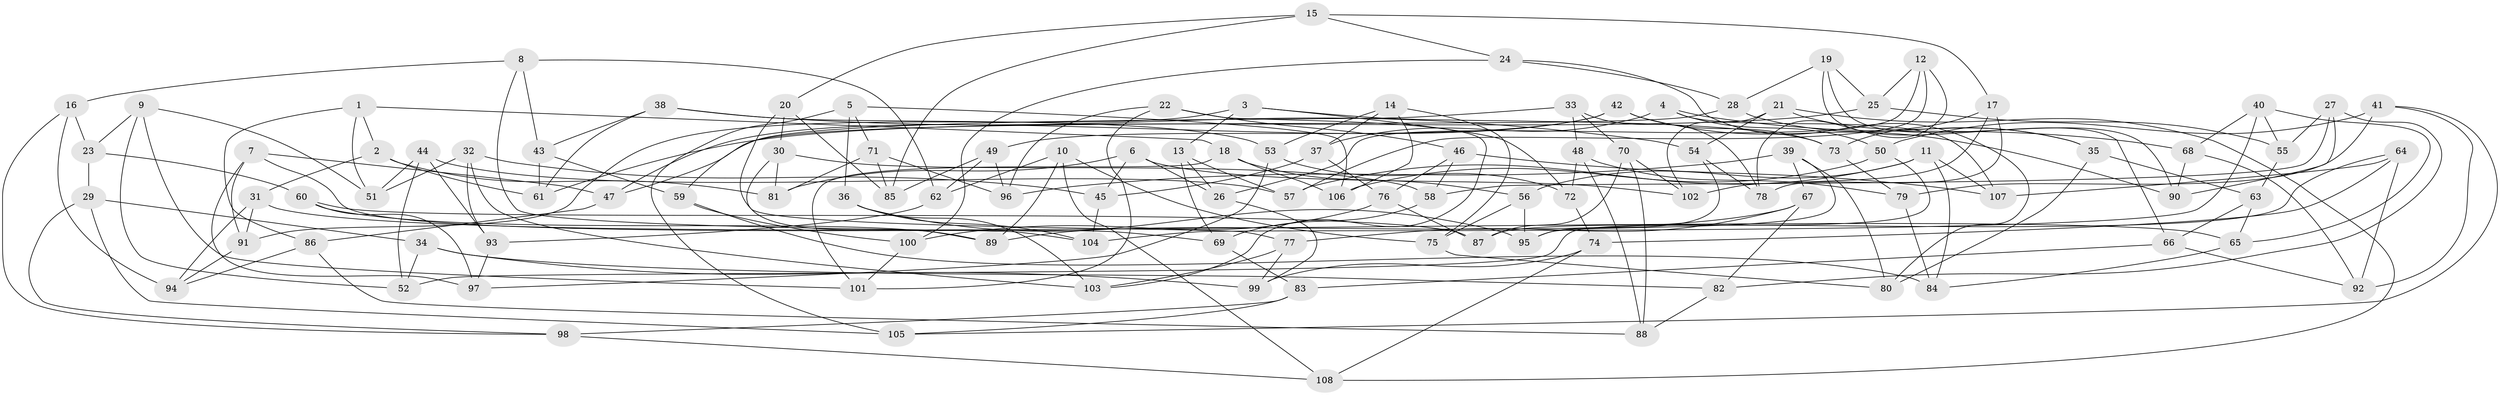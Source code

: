 // Generated by graph-tools (version 1.1) at 2025/58/03/09/25 04:58:41]
// undirected, 108 vertices, 216 edges
graph export_dot {
graph [start="1"]
  node [color=gray90,style=filled];
  1;
  2;
  3;
  4;
  5;
  6;
  7;
  8;
  9;
  10;
  11;
  12;
  13;
  14;
  15;
  16;
  17;
  18;
  19;
  20;
  21;
  22;
  23;
  24;
  25;
  26;
  27;
  28;
  29;
  30;
  31;
  32;
  33;
  34;
  35;
  36;
  37;
  38;
  39;
  40;
  41;
  42;
  43;
  44;
  45;
  46;
  47;
  48;
  49;
  50;
  51;
  52;
  53;
  54;
  55;
  56;
  57;
  58;
  59;
  60;
  61;
  62;
  63;
  64;
  65;
  66;
  67;
  68;
  69;
  70;
  71;
  72;
  73;
  74;
  75;
  76;
  77;
  78;
  79;
  80;
  81;
  82;
  83;
  84;
  85;
  86;
  87;
  88;
  89;
  90;
  91;
  92;
  93;
  94;
  95;
  96;
  97;
  98;
  99;
  100;
  101;
  102;
  103;
  104;
  105;
  106;
  107;
  108;
  1 -- 51;
  1 -- 86;
  1 -- 2;
  1 -- 18;
  2 -- 31;
  2 -- 61;
  2 -- 81;
  3 -- 13;
  3 -- 91;
  3 -- 72;
  3 -- 73;
  4 -- 37;
  4 -- 50;
  4 -- 107;
  4 -- 68;
  5 -- 36;
  5 -- 106;
  5 -- 105;
  5 -- 71;
  6 -- 81;
  6 -- 26;
  6 -- 45;
  6 -- 102;
  7 -- 69;
  7 -- 47;
  7 -- 91;
  7 -- 97;
  8 -- 62;
  8 -- 16;
  8 -- 43;
  8 -- 104;
  9 -- 101;
  9 -- 23;
  9 -- 51;
  9 -- 52;
  10 -- 75;
  10 -- 62;
  10 -- 108;
  10 -- 89;
  11 -- 56;
  11 -- 57;
  11 -- 107;
  11 -- 84;
  12 -- 26;
  12 -- 57;
  12 -- 78;
  12 -- 25;
  13 -- 57;
  13 -- 69;
  13 -- 26;
  14 -- 37;
  14 -- 75;
  14 -- 53;
  14 -- 106;
  15 -- 24;
  15 -- 20;
  15 -- 17;
  15 -- 85;
  16 -- 23;
  16 -- 94;
  16 -- 98;
  17 -- 73;
  17 -- 102;
  17 -- 78;
  18 -- 101;
  18 -- 56;
  18 -- 106;
  19 -- 25;
  19 -- 90;
  19 -- 28;
  19 -- 66;
  20 -- 77;
  20 -- 85;
  20 -- 30;
  21 -- 108;
  21 -- 54;
  21 -- 35;
  21 -- 102;
  22 -- 103;
  22 -- 46;
  22 -- 101;
  22 -- 96;
  23 -- 29;
  23 -- 60;
  24 -- 80;
  24 -- 28;
  24 -- 100;
  25 -- 55;
  25 -- 61;
  26 -- 99;
  27 -- 82;
  27 -- 55;
  27 -- 58;
  27 -- 90;
  28 -- 47;
  28 -- 35;
  29 -- 98;
  29 -- 105;
  29 -- 34;
  30 -- 81;
  30 -- 89;
  30 -- 58;
  31 -- 91;
  31 -- 94;
  31 -- 65;
  32 -- 51;
  32 -- 93;
  32 -- 103;
  32 -- 45;
  33 -- 59;
  33 -- 70;
  33 -- 78;
  33 -- 48;
  34 -- 52;
  34 -- 82;
  34 -- 99;
  35 -- 80;
  35 -- 63;
  36 -- 103;
  36 -- 104;
  36 -- 95;
  37 -- 76;
  37 -- 45;
  38 -- 43;
  38 -- 54;
  38 -- 61;
  38 -- 53;
  39 -- 80;
  39 -- 67;
  39 -- 96;
  39 -- 95;
  40 -- 55;
  40 -- 65;
  40 -- 68;
  40 -- 104;
  41 -- 92;
  41 -- 105;
  41 -- 50;
  41 -- 79;
  42 -- 49;
  42 -- 73;
  42 -- 47;
  42 -- 90;
  43 -- 59;
  43 -- 61;
  44 -- 93;
  44 -- 51;
  44 -- 57;
  44 -- 52;
  45 -- 104;
  46 -- 58;
  46 -- 76;
  46 -- 107;
  47 -- 86;
  48 -- 72;
  48 -- 88;
  48 -- 79;
  49 -- 85;
  49 -- 96;
  49 -- 62;
  50 -- 106;
  50 -- 52;
  53 -- 97;
  53 -- 72;
  54 -- 95;
  54 -- 78;
  55 -- 63;
  56 -- 75;
  56 -- 95;
  58 -- 69;
  59 -- 84;
  59 -- 100;
  60 -- 97;
  60 -- 89;
  60 -- 87;
  62 -- 93;
  63 -- 65;
  63 -- 66;
  64 -- 107;
  64 -- 87;
  64 -- 92;
  64 -- 74;
  65 -- 84;
  66 -- 83;
  66 -- 92;
  67 -- 82;
  67 -- 77;
  67 -- 89;
  68 -- 92;
  68 -- 90;
  69 -- 83;
  70 -- 102;
  70 -- 87;
  70 -- 88;
  71 -- 96;
  71 -- 85;
  71 -- 81;
  72 -- 74;
  73 -- 79;
  74 -- 99;
  74 -- 108;
  75 -- 80;
  76 -- 87;
  76 -- 100;
  77 -- 99;
  77 -- 103;
  79 -- 84;
  82 -- 88;
  83 -- 105;
  83 -- 98;
  86 -- 94;
  86 -- 88;
  91 -- 94;
  93 -- 97;
  98 -- 108;
  100 -- 101;
}
